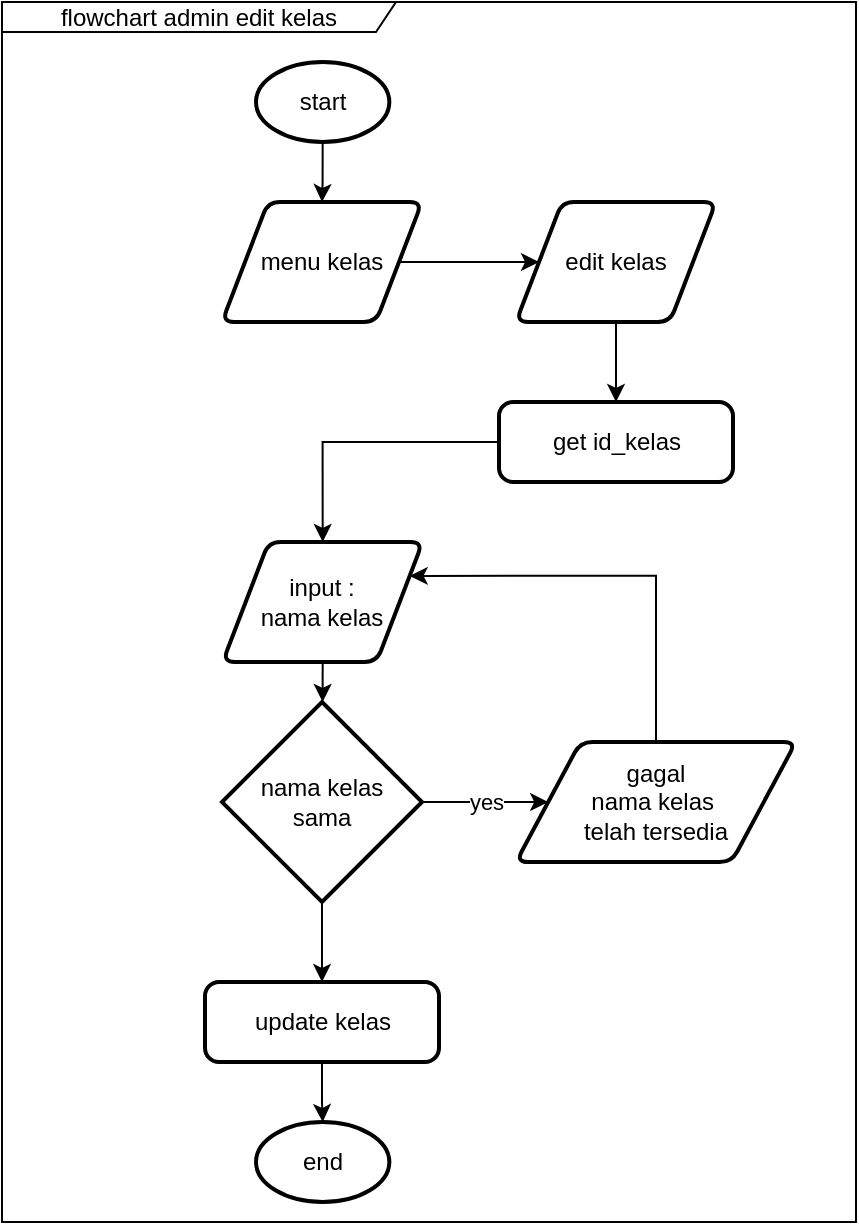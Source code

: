 <mxfile version="17.4.2" type="device"><diagram id="d353pJh12qnXz6HxxbPq" name="Page-1"><mxGraphModel dx="1231" dy="790" grid="1" gridSize="10" guides="1" tooltips="1" connect="1" arrows="1" fold="1" page="1" pageScale="1" pageWidth="850" pageHeight="1100" math="0" shadow="0"><root><mxCell id="0"/><mxCell id="1" parent="0"/><mxCell id="NGRRbrEp46Ft4Ty4RzrM-3" style="edgeStyle=orthogonalEdgeStyle;rounded=0;orthogonalLoop=1;jettySize=auto;html=1;exitX=0.5;exitY=1;exitDx=0;exitDy=0;exitPerimeter=0;" edge="1" parent="1" source="NGRRbrEp46Ft4Ty4RzrM-1" target="NGRRbrEp46Ft4Ty4RzrM-2"><mxGeometry relative="1" as="geometry"/></mxCell><mxCell id="NGRRbrEp46Ft4Ty4RzrM-1" value="start" style="strokeWidth=2;html=1;shape=mxgraph.flowchart.start_1;whiteSpace=wrap;" vertex="1" parent="1"><mxGeometry x="320" y="90" width="66.67" height="40" as="geometry"/></mxCell><mxCell id="NGRRbrEp46Ft4Ty4RzrM-18" style="edgeStyle=orthogonalEdgeStyle;rounded=0;orthogonalLoop=1;jettySize=auto;html=1;exitX=1;exitY=0.5;exitDx=0;exitDy=0;entryX=0;entryY=0.5;entryDx=0;entryDy=0;" edge="1" parent="1" source="NGRRbrEp46Ft4Ty4RzrM-2" target="NGRRbrEp46Ft4Ty4RzrM-17"><mxGeometry relative="1" as="geometry"/></mxCell><mxCell id="NGRRbrEp46Ft4Ty4RzrM-2" value="menu kelas" style="shape=parallelogram;html=1;strokeWidth=2;perimeter=parallelogramPerimeter;whiteSpace=wrap;rounded=1;arcSize=12;size=0.23;" vertex="1" parent="1"><mxGeometry x="303" y="160" width="100" height="60" as="geometry"/></mxCell><mxCell id="NGRRbrEp46Ft4Ty4RzrM-7" style="edgeStyle=orthogonalEdgeStyle;rounded=0;orthogonalLoop=1;jettySize=auto;html=1;exitX=0.5;exitY=1;exitDx=0;exitDy=0;" edge="1" parent="1" source="NGRRbrEp46Ft4Ty4RzrM-4" target="NGRRbrEp46Ft4Ty4RzrM-6"><mxGeometry relative="1" as="geometry"/></mxCell><mxCell id="NGRRbrEp46Ft4Ty4RzrM-4" value="input :&lt;br&gt;nama kelas" style="shape=parallelogram;html=1;strokeWidth=2;perimeter=parallelogramPerimeter;whiteSpace=wrap;rounded=1;arcSize=12;size=0.23;" vertex="1" parent="1"><mxGeometry x="303.34" y="330" width="100" height="60" as="geometry"/></mxCell><mxCell id="NGRRbrEp46Ft4Ty4RzrM-9" value="yes" style="edgeStyle=orthogonalEdgeStyle;rounded=0;orthogonalLoop=1;jettySize=auto;html=1;exitX=1;exitY=0.5;exitDx=0;exitDy=0;exitPerimeter=0;" edge="1" parent="1" source="NGRRbrEp46Ft4Ty4RzrM-6" target="NGRRbrEp46Ft4Ty4RzrM-8"><mxGeometry relative="1" as="geometry"/></mxCell><mxCell id="NGRRbrEp46Ft4Ty4RzrM-12" style="edgeStyle=orthogonalEdgeStyle;rounded=0;orthogonalLoop=1;jettySize=auto;html=1;exitX=0.5;exitY=1;exitDx=0;exitDy=0;exitPerimeter=0;" edge="1" parent="1" source="NGRRbrEp46Ft4Ty4RzrM-6" target="NGRRbrEp46Ft4Ty4RzrM-11"><mxGeometry relative="1" as="geometry"/></mxCell><mxCell id="NGRRbrEp46Ft4Ty4RzrM-6" value="nama kelas&lt;br&gt;sama" style="strokeWidth=2;html=1;shape=mxgraph.flowchart.decision;whiteSpace=wrap;" vertex="1" parent="1"><mxGeometry x="303" y="410" width="100" height="100" as="geometry"/></mxCell><mxCell id="NGRRbrEp46Ft4Ty4RzrM-10" style="edgeStyle=orthogonalEdgeStyle;rounded=0;orthogonalLoop=1;jettySize=auto;html=1;exitX=0.5;exitY=0;exitDx=0;exitDy=0;entryX=1;entryY=0.25;entryDx=0;entryDy=0;" edge="1" parent="1" source="NGRRbrEp46Ft4Ty4RzrM-8" target="NGRRbrEp46Ft4Ty4RzrM-4"><mxGeometry relative="1" as="geometry"><Array as="points"><mxPoint x="520" y="347"/></Array></mxGeometry></mxCell><mxCell id="NGRRbrEp46Ft4Ty4RzrM-8" value="gagal&lt;br&gt;nama kelas&amp;nbsp;&lt;br&gt;telah tersedia" style="shape=parallelogram;html=1;strokeWidth=2;perimeter=parallelogramPerimeter;whiteSpace=wrap;rounded=1;arcSize=12;size=0.23;" vertex="1" parent="1"><mxGeometry x="450" y="430" width="140" height="60" as="geometry"/></mxCell><mxCell id="NGRRbrEp46Ft4Ty4RzrM-14" style="edgeStyle=orthogonalEdgeStyle;rounded=0;orthogonalLoop=1;jettySize=auto;html=1;exitX=0.5;exitY=1;exitDx=0;exitDy=0;" edge="1" parent="1" source="NGRRbrEp46Ft4Ty4RzrM-11" target="NGRRbrEp46Ft4Ty4RzrM-13"><mxGeometry relative="1" as="geometry"/></mxCell><mxCell id="NGRRbrEp46Ft4Ty4RzrM-11" value="update kelas" style="rounded=1;whiteSpace=wrap;html=1;absoluteArcSize=1;arcSize=14;strokeWidth=2;" vertex="1" parent="1"><mxGeometry x="294.5" y="550" width="117" height="40" as="geometry"/></mxCell><mxCell id="NGRRbrEp46Ft4Ty4RzrM-13" value="end" style="strokeWidth=2;html=1;shape=mxgraph.flowchart.start_1;whiteSpace=wrap;" vertex="1" parent="1"><mxGeometry x="320" y="620" width="66.67" height="40" as="geometry"/></mxCell><mxCell id="NGRRbrEp46Ft4Ty4RzrM-15" value="flowchart admin edit kelas" style="shape=umlFrame;whiteSpace=wrap;html=1;width=197;height=15;" vertex="1" parent="1"><mxGeometry x="193" y="60" width="427" height="610" as="geometry"/></mxCell><mxCell id="NGRRbrEp46Ft4Ty4RzrM-20" style="edgeStyle=orthogonalEdgeStyle;rounded=0;orthogonalLoop=1;jettySize=auto;html=1;exitX=0.5;exitY=1;exitDx=0;exitDy=0;" edge="1" parent="1" source="NGRRbrEp46Ft4Ty4RzrM-17" target="NGRRbrEp46Ft4Ty4RzrM-19"><mxGeometry relative="1" as="geometry"/></mxCell><mxCell id="NGRRbrEp46Ft4Ty4RzrM-17" value="edit kelas" style="shape=parallelogram;html=1;strokeWidth=2;perimeter=parallelogramPerimeter;whiteSpace=wrap;rounded=1;arcSize=12;size=0.23;" vertex="1" parent="1"><mxGeometry x="450" y="160" width="100" height="60" as="geometry"/></mxCell><mxCell id="NGRRbrEp46Ft4Ty4RzrM-21" style="edgeStyle=orthogonalEdgeStyle;rounded=0;orthogonalLoop=1;jettySize=auto;html=1;exitX=0;exitY=0.5;exitDx=0;exitDy=0;entryX=0.5;entryY=0;entryDx=0;entryDy=0;" edge="1" parent="1" source="NGRRbrEp46Ft4Ty4RzrM-19" target="NGRRbrEp46Ft4Ty4RzrM-4"><mxGeometry relative="1" as="geometry"/></mxCell><mxCell id="NGRRbrEp46Ft4Ty4RzrM-19" value="get id_kelas" style="rounded=1;whiteSpace=wrap;html=1;absoluteArcSize=1;arcSize=14;strokeWidth=2;" vertex="1" parent="1"><mxGeometry x="441.5" y="260" width="117" height="40" as="geometry"/></mxCell></root></mxGraphModel></diagram></mxfile>